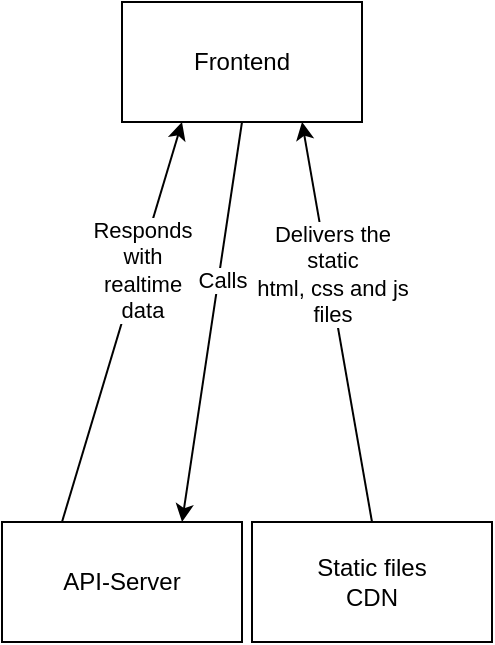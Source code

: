 <mxfile version="14.0.1"><diagram id="fhHHV_j9YQ4_DjGaMHUn" name="Page-1"><mxGraphModel dx="1362" dy="689" grid="1" gridSize="10" guides="1" tooltips="1" connect="1" arrows="1" fold="1" page="1" pageScale="1" pageWidth="850" pageHeight="1100" math="0" shadow="0"><root><mxCell id="0"/><mxCell id="1" parent="0"/><mxCell id="wmjax42veUJxuyNJsIBe-1" value="Frontend" style="rounded=0;whiteSpace=wrap;html=1;" vertex="1" parent="1"><mxGeometry x="360" y="140" width="120" height="60" as="geometry"/></mxCell><mxCell id="wmjax42veUJxuyNJsIBe-2" value="API-Server" style="rounded=0;whiteSpace=wrap;html=1;" vertex="1" parent="1"><mxGeometry x="300" y="400" width="120" height="60" as="geometry"/></mxCell><mxCell id="wmjax42veUJxuyNJsIBe-3" value="&lt;div&gt;Static files&lt;/div&gt;&lt;div&gt;CDN&lt;br&gt;&lt;/div&gt;" style="rounded=0;whiteSpace=wrap;html=1;" vertex="1" parent="1"><mxGeometry x="425" y="400" width="120" height="60" as="geometry"/></mxCell><mxCell id="wmjax42veUJxuyNJsIBe-4" value="" style="endArrow=classic;html=1;entryX=0.75;entryY=0;entryDx=0;entryDy=0;exitX=0.5;exitY=1;exitDx=0;exitDy=0;" edge="1" parent="1" source="wmjax42veUJxuyNJsIBe-1" target="wmjax42veUJxuyNJsIBe-2"><mxGeometry width="50" height="50" relative="1" as="geometry"><mxPoint x="400" y="380" as="sourcePoint"/><mxPoint x="450" y="330" as="targetPoint"/></mxGeometry></mxCell><mxCell id="wmjax42veUJxuyNJsIBe-5" value="&lt;div&gt;Calls&lt;/div&gt;" style="edgeLabel;html=1;align=center;verticalAlign=middle;resizable=0;points=[];" vertex="1" connectable="0" parent="wmjax42veUJxuyNJsIBe-4"><mxGeometry x="-0.221" y="1" relative="1" as="geometry"><mxPoint as="offset"/></mxGeometry></mxCell><mxCell id="wmjax42veUJxuyNJsIBe-6" value="" style="endArrow=classic;html=1;exitX=0.25;exitY=0;exitDx=0;exitDy=0;entryX=0.25;entryY=1;entryDx=0;entryDy=0;" edge="1" parent="1" source="wmjax42veUJxuyNJsIBe-2" target="wmjax42veUJxuyNJsIBe-1"><mxGeometry width="50" height="50" relative="1" as="geometry"><mxPoint x="400" y="380" as="sourcePoint"/><mxPoint x="450" y="330" as="targetPoint"/></mxGeometry></mxCell><mxCell id="wmjax42veUJxuyNJsIBe-7" value="&lt;div&gt;Responds&lt;/div&gt;&lt;div&gt;with&lt;/div&gt;&lt;div&gt;realtime&lt;/div&gt;&lt;div&gt;data&lt;/div&gt;" style="edgeLabel;html=1;align=center;verticalAlign=middle;resizable=0;points=[];" vertex="1" connectable="0" parent="wmjax42veUJxuyNJsIBe-6"><mxGeometry x="0.266" y="-2" relative="1" as="geometry"><mxPoint as="offset"/></mxGeometry></mxCell><mxCell id="wmjax42veUJxuyNJsIBe-8" value="" style="endArrow=classic;html=1;entryX=0.75;entryY=1;entryDx=0;entryDy=0;exitX=0.5;exitY=0;exitDx=0;exitDy=0;" edge="1" parent="1" source="wmjax42veUJxuyNJsIBe-3" target="wmjax42veUJxuyNJsIBe-1"><mxGeometry width="50" height="50" relative="1" as="geometry"><mxPoint x="400" y="380" as="sourcePoint"/><mxPoint x="450" y="330" as="targetPoint"/></mxGeometry></mxCell><mxCell id="wmjax42veUJxuyNJsIBe-9" value="&lt;div&gt;Delivers the&lt;/div&gt;&lt;div&gt;static&lt;/div&gt;&lt;div&gt;html, css and js&lt;/div&gt;&lt;div&gt;files&lt;/div&gt;" style="edgeLabel;html=1;align=center;verticalAlign=middle;resizable=0;points=[];" vertex="1" connectable="0" parent="wmjax42veUJxuyNJsIBe-8"><mxGeometry x="0.239" y="-1" relative="1" as="geometry"><mxPoint as="offset"/></mxGeometry></mxCell></root></mxGraphModel></diagram></mxfile>